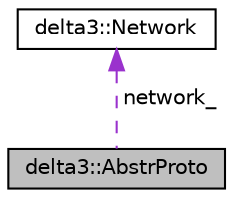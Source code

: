 digraph "delta3::AbstrProto"
{
  edge [fontname="Helvetica",fontsize="10",labelfontname="Helvetica",labelfontsize="10"];
  node [fontname="Helvetica",fontsize="10",shape=record];
  Node1 [label="delta3::AbstrProto",height=0.2,width=0.4,color="black", fillcolor="grey75", style="filled" fontcolor="black"];
  Node2 -> Node1 [dir="back",color="darkorchid3",fontsize="10",style="dashed",label=" network_" ,fontname="Helvetica"];
  Node2 [label="delta3::Network",height=0.2,width=0.4,color="black", fillcolor="white", style="filled",URL="$classdelta3_1_1_network.html"];
}
